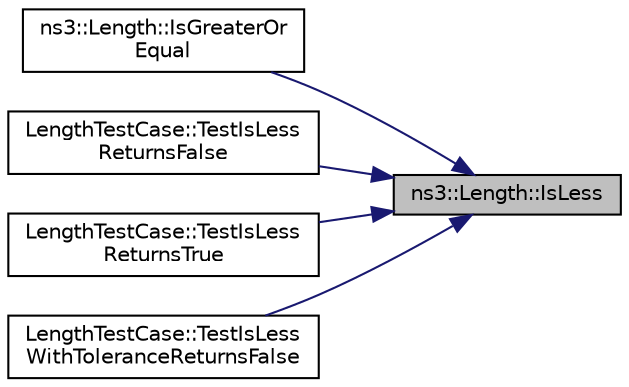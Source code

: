digraph "ns3::Length::IsLess"
{
 // LATEX_PDF_SIZE
  edge [fontname="Helvetica",fontsize="10",labelfontname="Helvetica",labelfontsize="10"];
  node [fontname="Helvetica",fontsize="10",shape=record];
  rankdir="RL";
  Node1 [label="ns3::Length::IsLess",height=0.2,width=0.4,color="black", fillcolor="grey75", style="filled", fontcolor="black",tooltip="Check if other is greater in value than this instance."];
  Node1 -> Node2 [dir="back",color="midnightblue",fontsize="10",style="solid",fontname="Helvetica"];
  Node2 [label="ns3::Length::IsGreaterOr\lEqual",height=0.2,width=0.4,color="black", fillcolor="white", style="filled",URL="$classns3_1_1_length.html#a3029e2e4df19a135bbf9bc991e87648c",tooltip="Check if other is equal or less in value than this instance."];
  Node1 -> Node3 [dir="back",color="midnightblue",fontsize="10",style="solid",fontname="Helvetica"];
  Node3 [label="LengthTestCase::TestIsLess\lReturnsFalse",height=0.2,width=0.4,color="black", fillcolor="white", style="filled",URL="$class_length_test_case.html#a4fd0c1a0cd8d12f918664990537ad3cc",tooltip="Test member comparison operators."];
  Node1 -> Node4 [dir="back",color="midnightblue",fontsize="10",style="solid",fontname="Helvetica"];
  Node4 [label="LengthTestCase::TestIsLess\lReturnsTrue",height=0.2,width=0.4,color="black", fillcolor="white", style="filled",URL="$class_length_test_case.html#ac5de71c44f83156ae21366000fbe2f51",tooltip="Test member comparison operators."];
  Node1 -> Node5 [dir="back",color="midnightblue",fontsize="10",style="solid",fontname="Helvetica"];
  Node5 [label="LengthTestCase::TestIsLess\lWithToleranceReturnsFalse",height=0.2,width=0.4,color="black", fillcolor="white", style="filled",URL="$class_length_test_case.html#ae743b0b79536f4eb727eeba909417d38",tooltip="Test member comparison operators."];
}
